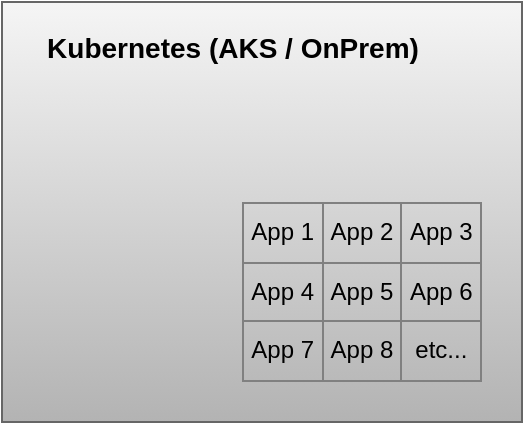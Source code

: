 <mxfile version="16.6.2" type="github">
  <diagram id="mIwNi9Hr0O3qaFUjUJp0" name="Page-1">
    <mxGraphModel dx="853" dy="648" grid="1" gridSize="10" guides="1" tooltips="1" connect="1" arrows="1" fold="1" page="1" pageScale="1" pageWidth="827" pageHeight="1169" math="0" shadow="0">
      <root>
        <mxCell id="0" />
        <mxCell id="1" parent="0" />
        <mxCell id="J7JKfiULfeazDq4PG8Th-1" value="" style="rounded=0;whiteSpace=wrap;html=1;fillColor=#f5f5f5;strokeColor=#666666;gradientColor=#b3b3b3;" parent="1" vertex="1">
          <mxGeometry x="50" y="120" width="260" height="210" as="geometry" />
        </mxCell>
        <mxCell id="kR7jz3Ybea96GFAlg0oj-1" value="&lt;table border=&quot;1&quot; width=&quot;100%&quot; style=&quot;width: 100% ; height: 100% ; border-collapse: collapse&quot;&gt;&lt;tbody&gt;&lt;tr&gt;&lt;td align=&quot;center&quot;&gt;App 1&lt;/td&gt;&lt;td align=&quot;center&quot;&gt;App 2&lt;/td&gt;&lt;td align=&quot;center&quot;&gt;App 3&lt;/td&gt;&lt;/tr&gt;&lt;tr&gt;&lt;td align=&quot;center&quot;&gt;App 4&lt;/td&gt;&lt;td align=&quot;center&quot;&gt;App 5&lt;/td&gt;&lt;td align=&quot;center&quot;&gt;App 6&lt;/td&gt;&lt;/tr&gt;&lt;tr&gt;&lt;td align=&quot;center&quot;&gt;App 7&lt;/td&gt;&lt;td align=&quot;center&quot;&gt;App 8&lt;/td&gt;&lt;td align=&quot;center&quot;&gt;etc...&lt;/td&gt;&lt;/tr&gt;&lt;/tbody&gt;&lt;/table&gt;" style="text;html=1;strokeColor=none;fillColor=none;overflow=fill;" vertex="1" parent="1">
          <mxGeometry x="170" y="220" width="120" height="90" as="geometry" />
        </mxCell>
        <mxCell id="kR7jz3Ybea96GFAlg0oj-2" value="&lt;font style=&quot;font-size: 14px&quot;&gt;Kubernetes (AKS / OnPrem)&lt;/font&gt;" style="text;strokeColor=none;fillColor=none;html=1;fontSize=24;fontStyle=1;verticalAlign=middle;align=center;" vertex="1" parent="1">
          <mxGeometry x="70" y="120" width="190" height="40" as="geometry" />
        </mxCell>
      </root>
    </mxGraphModel>
  </diagram>
</mxfile>
